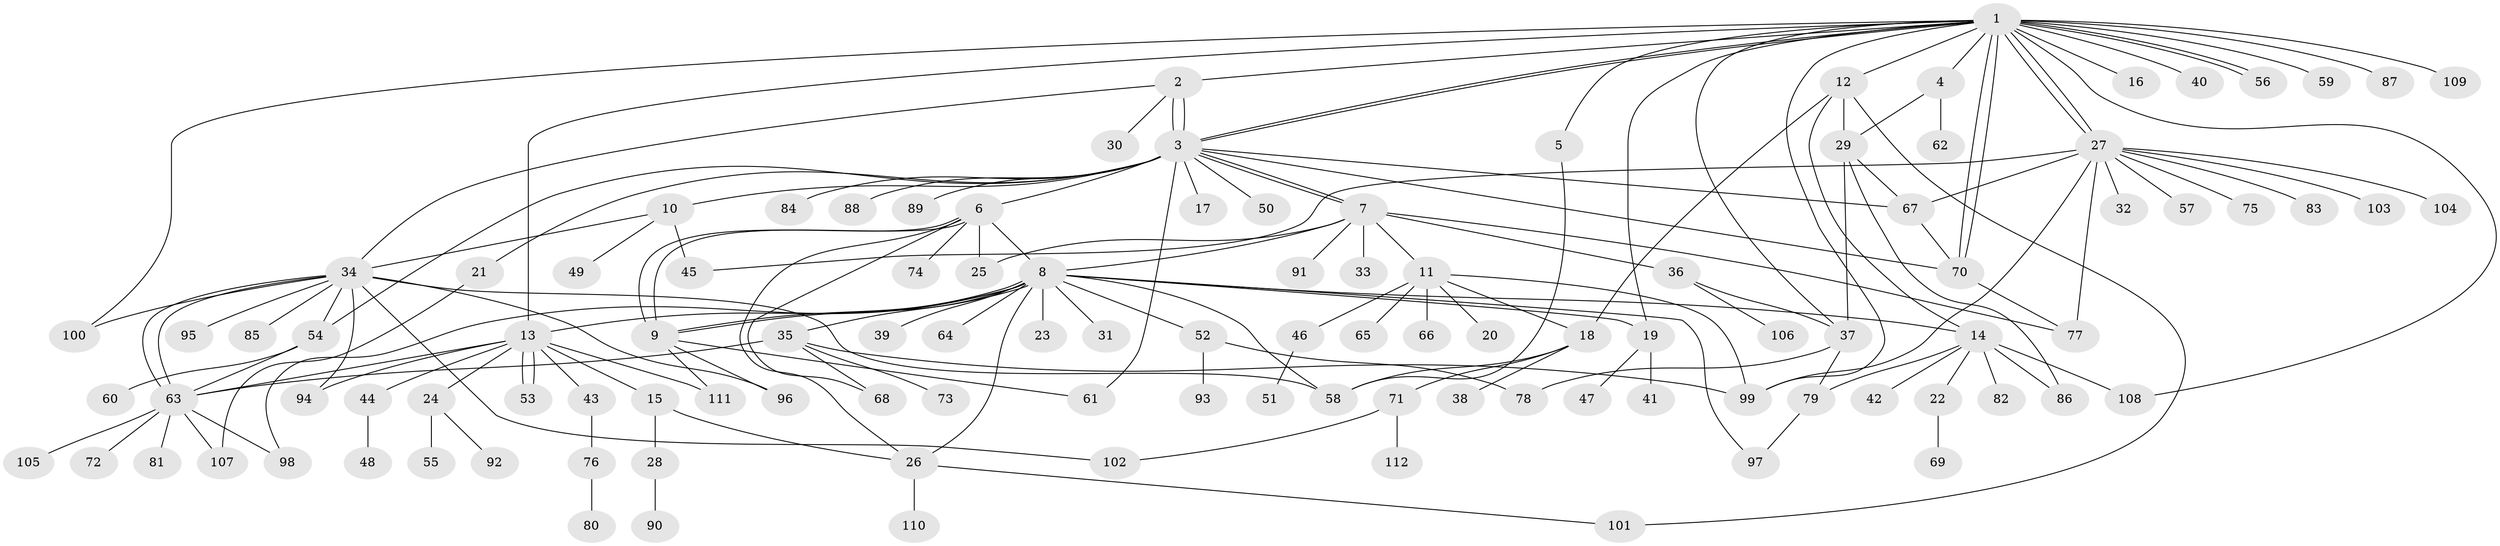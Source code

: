 // Generated by graph-tools (version 1.1) at 2025/14/03/09/25 04:14:30]
// undirected, 112 vertices, 167 edges
graph export_dot {
graph [start="1"]
  node [color=gray90,style=filled];
  1;
  2;
  3;
  4;
  5;
  6;
  7;
  8;
  9;
  10;
  11;
  12;
  13;
  14;
  15;
  16;
  17;
  18;
  19;
  20;
  21;
  22;
  23;
  24;
  25;
  26;
  27;
  28;
  29;
  30;
  31;
  32;
  33;
  34;
  35;
  36;
  37;
  38;
  39;
  40;
  41;
  42;
  43;
  44;
  45;
  46;
  47;
  48;
  49;
  50;
  51;
  52;
  53;
  54;
  55;
  56;
  57;
  58;
  59;
  60;
  61;
  62;
  63;
  64;
  65;
  66;
  67;
  68;
  69;
  70;
  71;
  72;
  73;
  74;
  75;
  76;
  77;
  78;
  79;
  80;
  81;
  82;
  83;
  84;
  85;
  86;
  87;
  88;
  89;
  90;
  91;
  92;
  93;
  94;
  95;
  96;
  97;
  98;
  99;
  100;
  101;
  102;
  103;
  104;
  105;
  106;
  107;
  108;
  109;
  110;
  111;
  112;
  1 -- 2;
  1 -- 3;
  1 -- 3;
  1 -- 4;
  1 -- 5;
  1 -- 12;
  1 -- 13;
  1 -- 16;
  1 -- 19;
  1 -- 27;
  1 -- 27;
  1 -- 37;
  1 -- 40;
  1 -- 56;
  1 -- 56;
  1 -- 59;
  1 -- 70;
  1 -- 70;
  1 -- 87;
  1 -- 99;
  1 -- 100;
  1 -- 108;
  1 -- 109;
  2 -- 3;
  2 -- 3;
  2 -- 30;
  2 -- 34;
  3 -- 6;
  3 -- 7;
  3 -- 7;
  3 -- 10;
  3 -- 17;
  3 -- 21;
  3 -- 50;
  3 -- 54;
  3 -- 61;
  3 -- 67;
  3 -- 70;
  3 -- 84;
  3 -- 88;
  3 -- 89;
  4 -- 29;
  4 -- 62;
  5 -- 58;
  6 -- 8;
  6 -- 9;
  6 -- 9;
  6 -- 25;
  6 -- 26;
  6 -- 68;
  6 -- 74;
  7 -- 8;
  7 -- 11;
  7 -- 25;
  7 -- 33;
  7 -- 36;
  7 -- 77;
  7 -- 91;
  8 -- 9;
  8 -- 9;
  8 -- 13;
  8 -- 14;
  8 -- 19;
  8 -- 23;
  8 -- 26;
  8 -- 31;
  8 -- 35;
  8 -- 39;
  8 -- 52;
  8 -- 58;
  8 -- 64;
  8 -- 97;
  8 -- 98;
  9 -- 61;
  9 -- 96;
  9 -- 111;
  10 -- 34;
  10 -- 45;
  10 -- 49;
  11 -- 18;
  11 -- 20;
  11 -- 46;
  11 -- 65;
  11 -- 66;
  11 -- 99;
  12 -- 14;
  12 -- 18;
  12 -- 29;
  12 -- 101;
  13 -- 15;
  13 -- 24;
  13 -- 43;
  13 -- 44;
  13 -- 53;
  13 -- 53;
  13 -- 63;
  13 -- 94;
  13 -- 111;
  14 -- 22;
  14 -- 42;
  14 -- 79;
  14 -- 82;
  14 -- 86;
  14 -- 108;
  15 -- 26;
  15 -- 28;
  18 -- 38;
  18 -- 58;
  18 -- 71;
  19 -- 41;
  19 -- 47;
  21 -- 107;
  22 -- 69;
  24 -- 55;
  24 -- 92;
  26 -- 101;
  26 -- 110;
  27 -- 32;
  27 -- 45;
  27 -- 57;
  27 -- 67;
  27 -- 75;
  27 -- 77;
  27 -- 83;
  27 -- 99;
  27 -- 103;
  27 -- 104;
  28 -- 90;
  29 -- 37;
  29 -- 67;
  29 -- 86;
  34 -- 54;
  34 -- 58;
  34 -- 63;
  34 -- 63;
  34 -- 85;
  34 -- 94;
  34 -- 95;
  34 -- 96;
  34 -- 100;
  34 -- 102;
  35 -- 63;
  35 -- 68;
  35 -- 73;
  35 -- 99;
  36 -- 37;
  36 -- 106;
  37 -- 78;
  37 -- 79;
  43 -- 76;
  44 -- 48;
  46 -- 51;
  52 -- 78;
  52 -- 93;
  54 -- 60;
  54 -- 63;
  63 -- 72;
  63 -- 81;
  63 -- 98;
  63 -- 105;
  63 -- 107;
  67 -- 70;
  70 -- 77;
  71 -- 102;
  71 -- 112;
  76 -- 80;
  79 -- 97;
}
